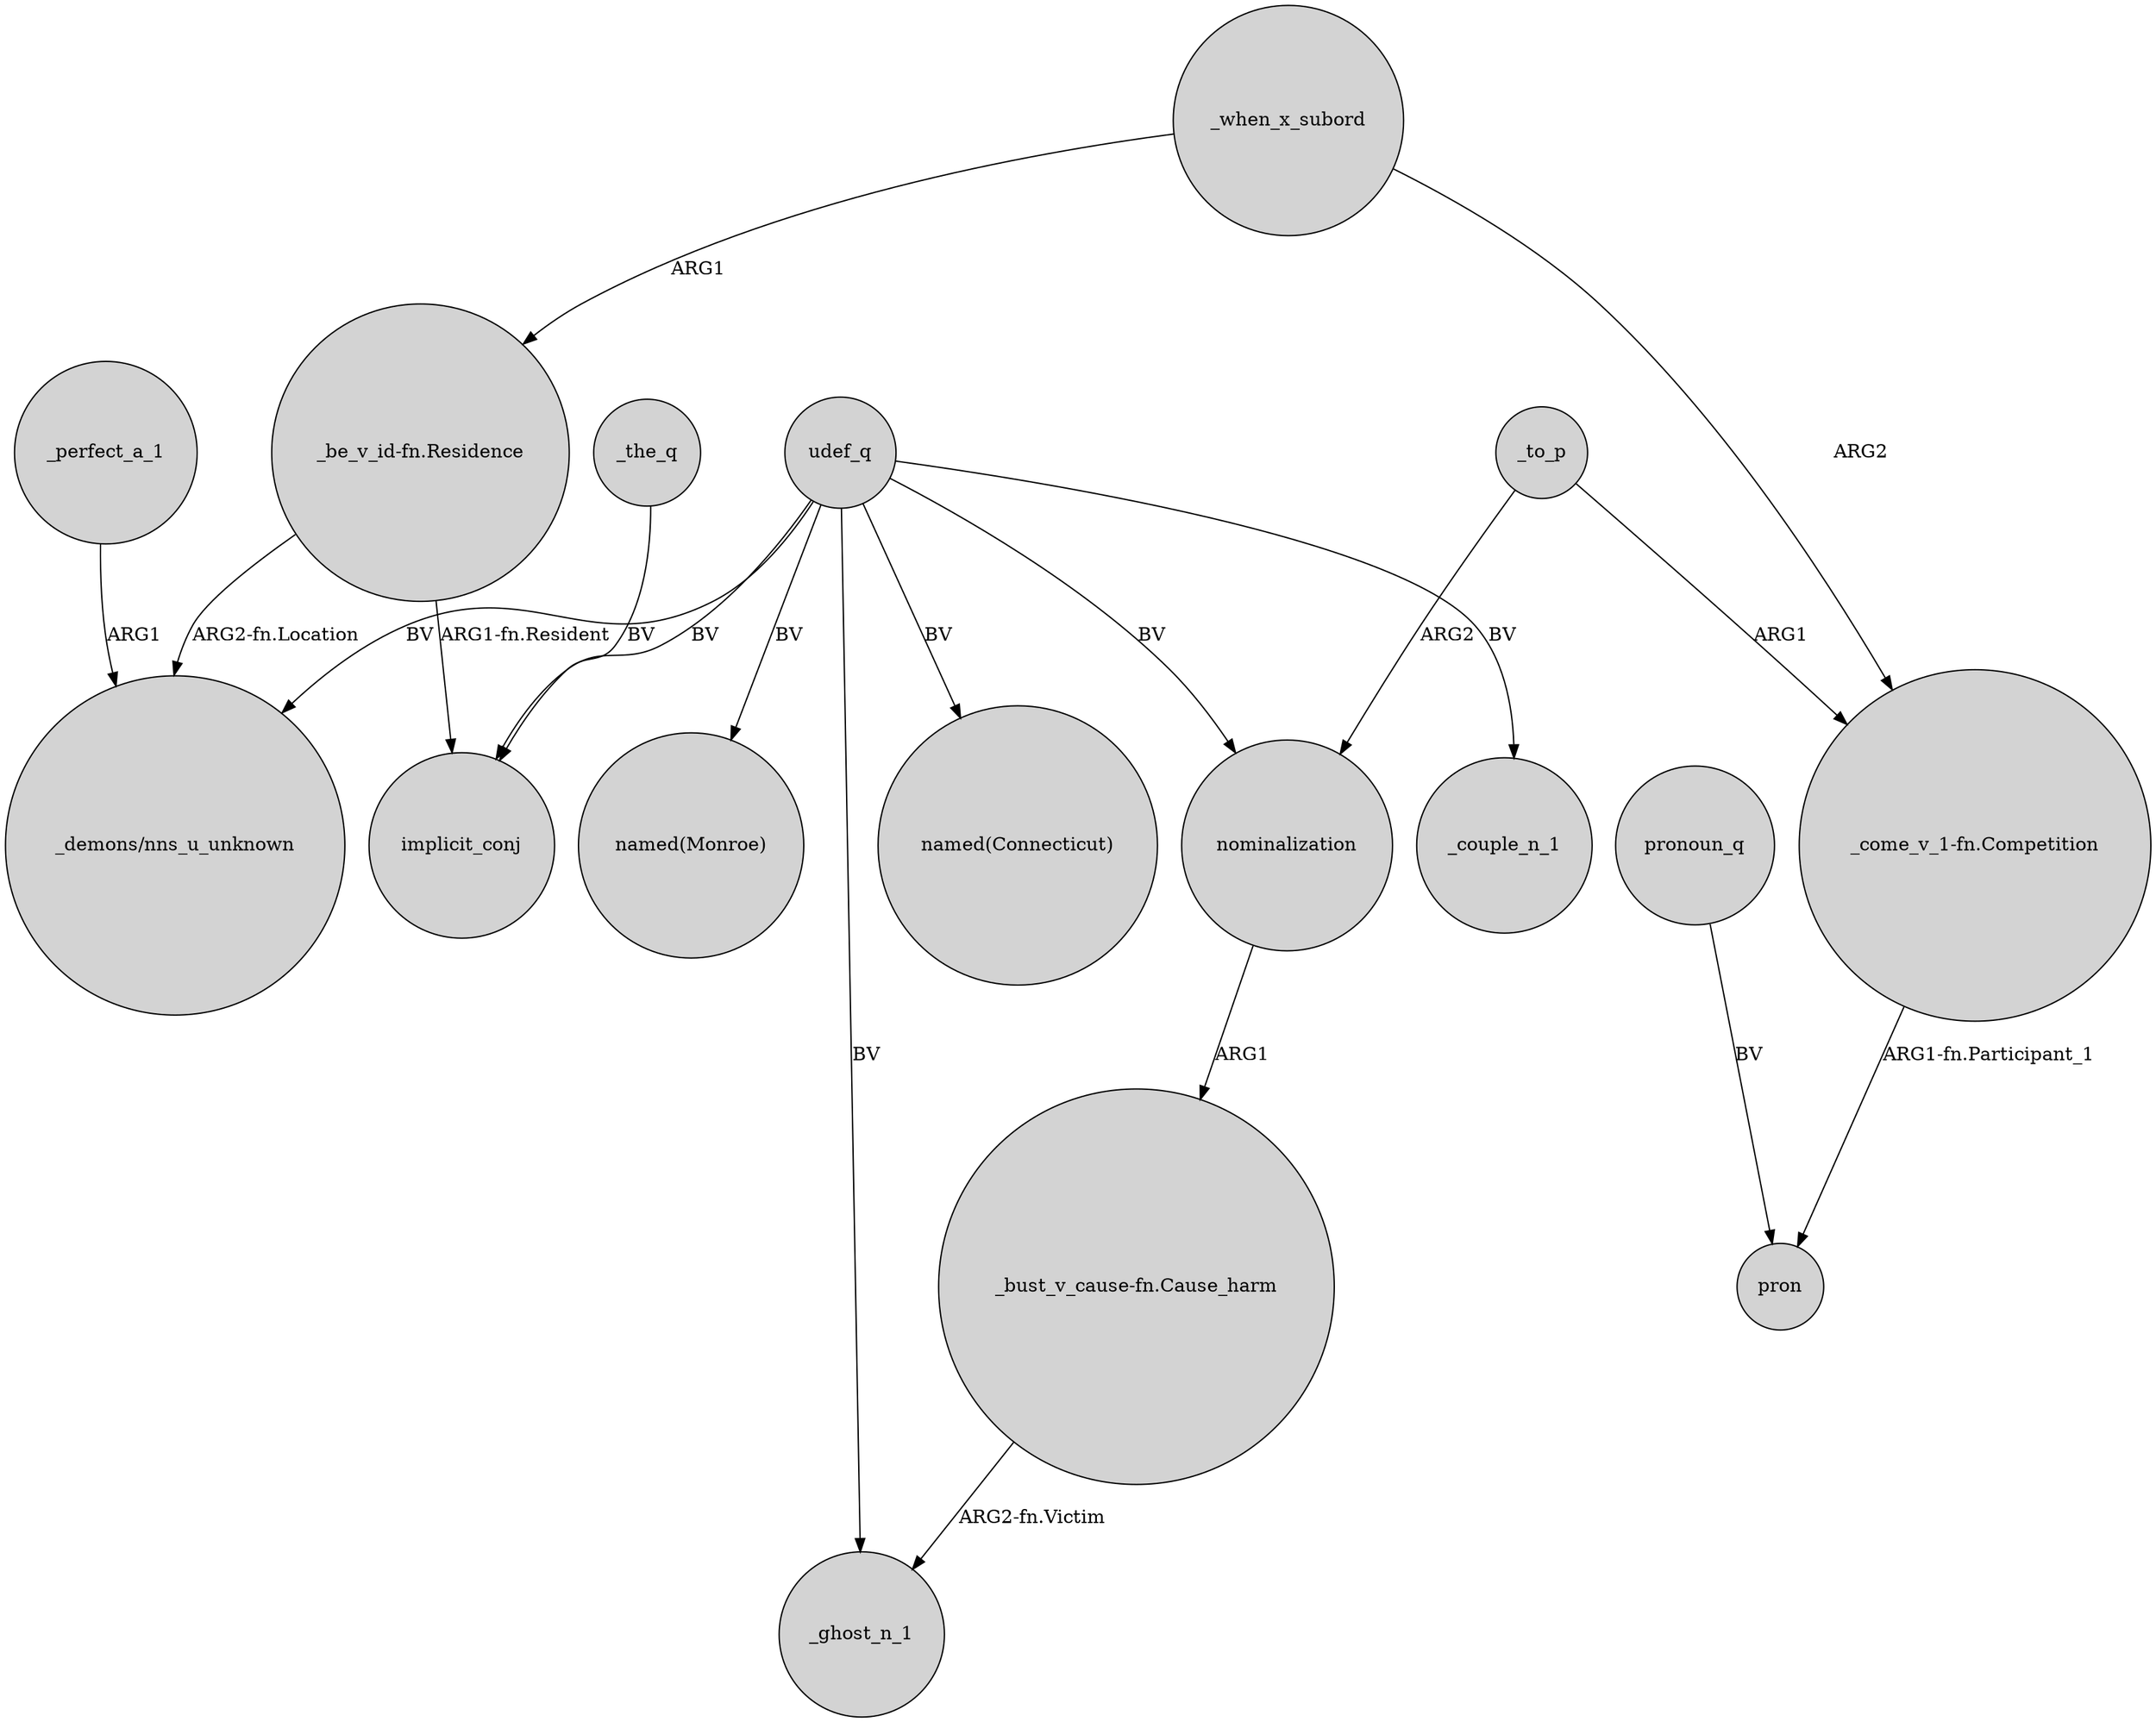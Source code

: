 digraph {
	node [shape=circle style=filled]
	"_be_v_id-fn.Residence" -> "_demons/nns_u_unknown" [label="ARG2-fn.Location"]
	_when_x_subord -> "_be_v_id-fn.Residence" [label=ARG1]
	_the_q -> implicit_conj [label=BV]
	_perfect_a_1 -> "_demons/nns_u_unknown" [label=ARG1]
	_to_p -> "_come_v_1-fn.Competition" [label=ARG1]
	nominalization -> "_bust_v_cause-fn.Cause_harm" [label=ARG1]
	_when_x_subord -> "_come_v_1-fn.Competition" [label=ARG2]
	udef_q -> nominalization [label=BV]
	"_be_v_id-fn.Residence" -> implicit_conj [label="ARG1-fn.Resident"]
	udef_q -> "named(Connecticut)" [label=BV]
	_to_p -> nominalization [label=ARG2]
	udef_q -> "_demons/nns_u_unknown" [label=BV]
	pronoun_q -> pron [label=BV]
	udef_q -> _couple_n_1 [label=BV]
	udef_q -> "named(Monroe)" [label=BV]
	"_come_v_1-fn.Competition" -> pron [label="ARG1-fn.Participant_1"]
	"_bust_v_cause-fn.Cause_harm" -> _ghost_n_1 [label="ARG2-fn.Victim"]
	udef_q -> _ghost_n_1 [label=BV]
	udef_q -> implicit_conj [label=BV]
}
